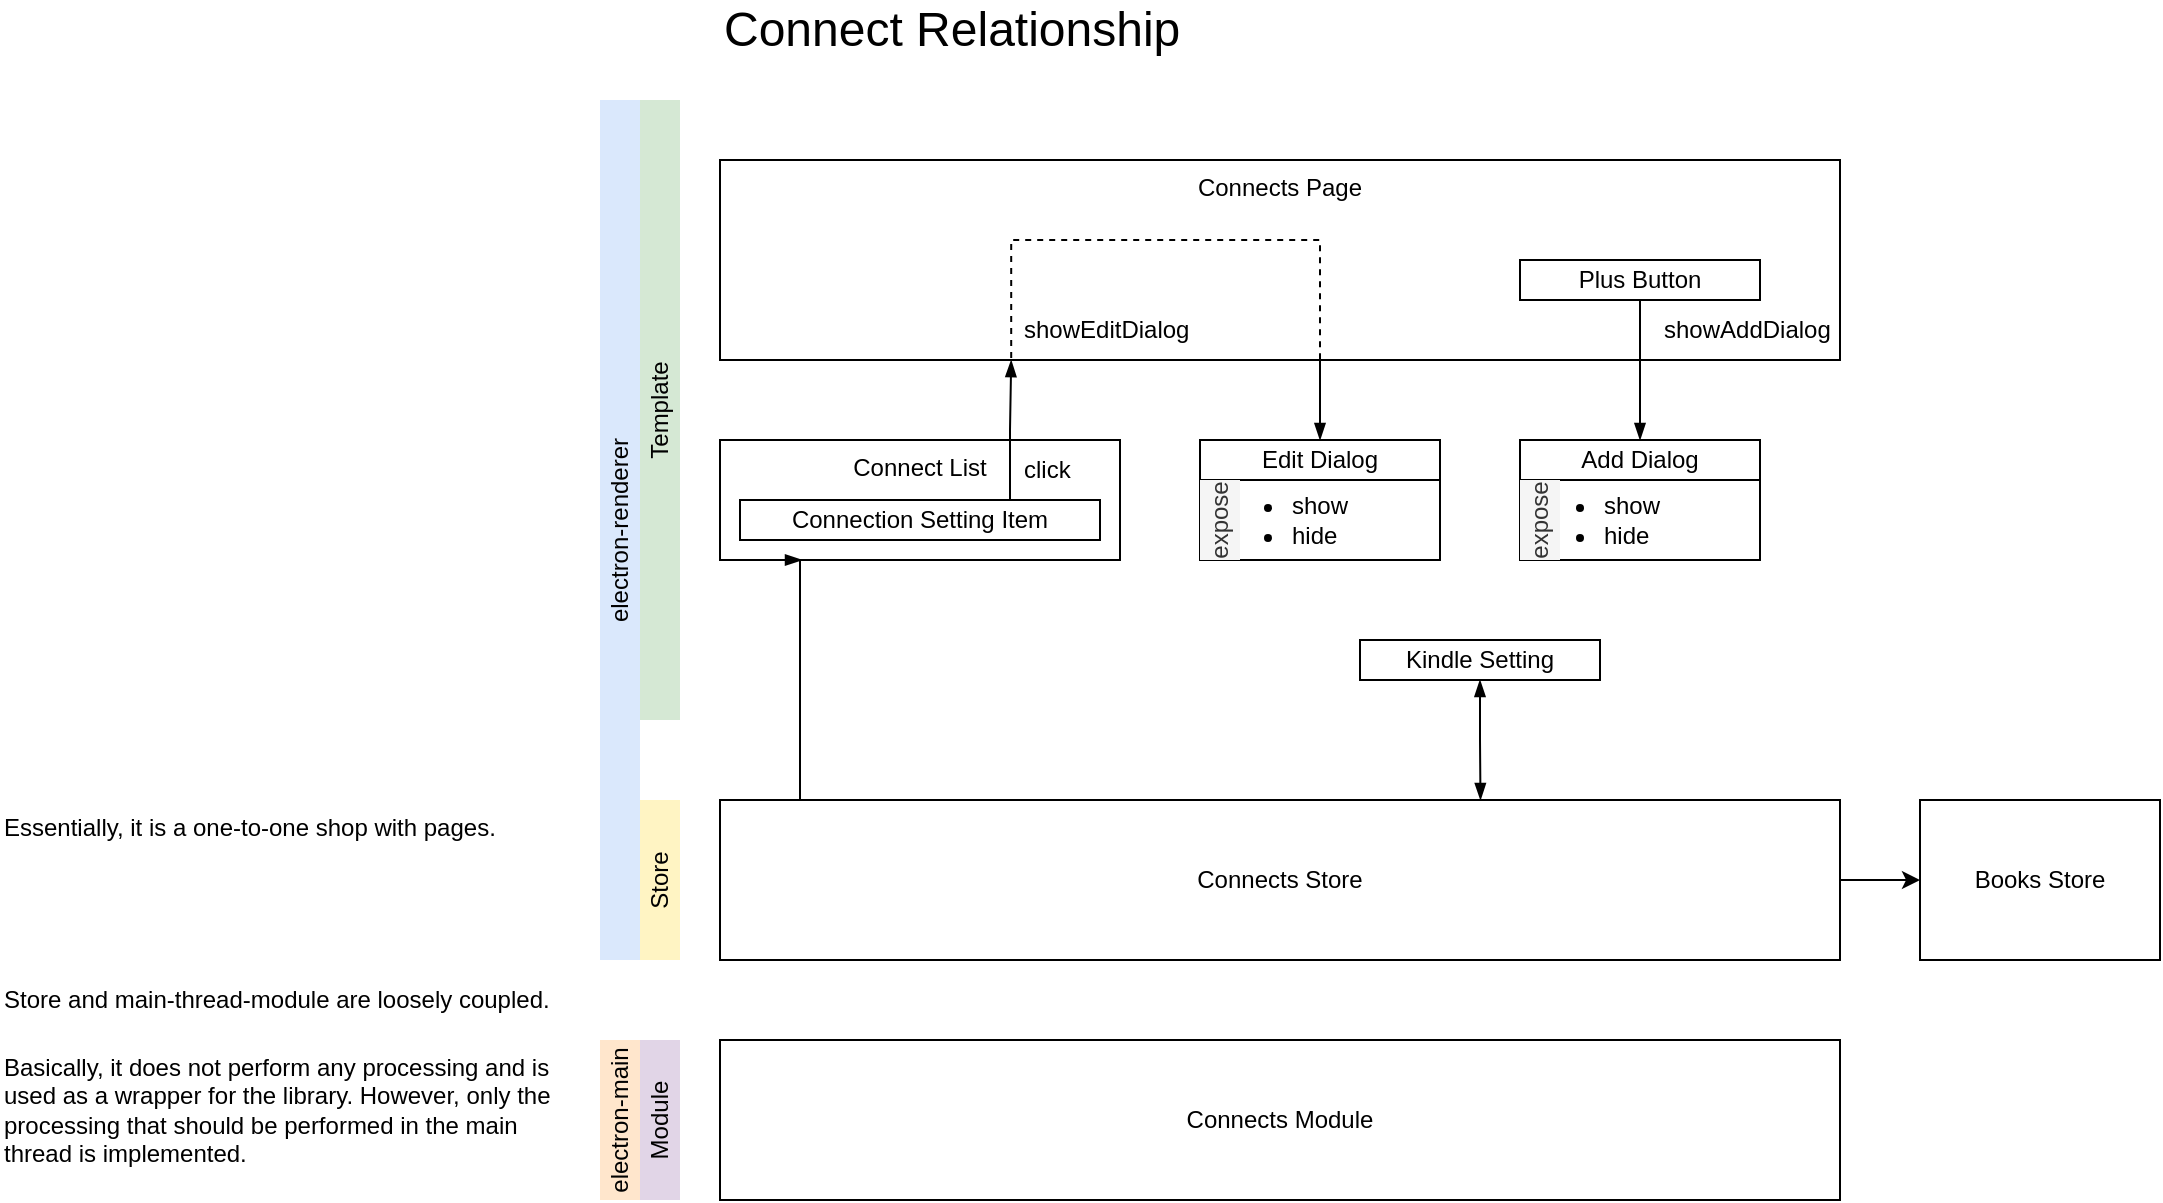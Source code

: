 <mxfile version="21.2.1" type="device">
  <diagram name="Components Relationship" id="kIjDmi0lvfg__qyG36zZ">
    <mxGraphModel dx="2142" dy="820" grid="1" gridSize="10" guides="1" tooltips="1" connect="1" arrows="1" fold="1" page="1" pageScale="1" pageWidth="800" pageHeight="800" math="0" shadow="0">
      <root>
        <mxCell id="0" />
        <mxCell id="1" parent="0" />
        <mxCell id="AwwIUiwipA0KnTxvMv0x-14" style="edgeStyle=orthogonalEdgeStyle;rounded=0;orthogonalLoop=1;jettySize=auto;html=1;endArrow=blockThin;endFill=1;" parent="1" target="AwwIUiwipA0KnTxvMv0x-4" edge="1">
          <mxGeometry relative="1" as="geometry">
            <mxPoint x="300" y="180" as="sourcePoint" />
            <Array as="points">
              <mxPoint x="300" y="200" />
              <mxPoint x="300" y="200" />
            </Array>
          </mxGeometry>
        </mxCell>
        <mxCell id="AwwIUiwipA0KnTxvMv0x-1" value="Connects Page" style="rounded=0;whiteSpace=wrap;html=1;verticalAlign=top;" parent="1" vertex="1">
          <mxGeometry y="80" width="560" height="100" as="geometry" />
        </mxCell>
        <mxCell id="AwwIUiwipA0KnTxvMv0x-2" value="Connect List" style="rounded=0;whiteSpace=wrap;html=1;verticalAlign=top;" parent="1" vertex="1">
          <mxGeometry y="220" width="200" height="60" as="geometry" />
        </mxCell>
        <mxCell id="AwwIUiwipA0KnTxvMv0x-3" value="Add Dialog" style="rounded=0;whiteSpace=wrap;html=1;" parent="1" vertex="1">
          <mxGeometry x="400" y="220" width="120" height="20" as="geometry" />
        </mxCell>
        <mxCell id="AwwIUiwipA0KnTxvMv0x-4" value="Edit Dialog" style="rounded=0;whiteSpace=wrap;html=1;" parent="1" vertex="1">
          <mxGeometry x="240" y="220" width="120" height="20" as="geometry" />
        </mxCell>
        <mxCell id="AwwIUiwipA0KnTxvMv0x-5" style="edgeStyle=orthogonalEdgeStyle;rounded=0;orthogonalLoop=1;jettySize=auto;html=1;exitX=0.5;exitY=1;exitDx=0;exitDy=0;" parent="1" source="AwwIUiwipA0KnTxvMv0x-3" target="AwwIUiwipA0KnTxvMv0x-3" edge="1">
          <mxGeometry relative="1" as="geometry" />
        </mxCell>
        <mxCell id="AwwIUiwipA0KnTxvMv0x-6" value="&lt;ul&gt;&lt;li&gt;show&lt;/li&gt;&lt;li&gt;hide&lt;/li&gt;&lt;/ul&gt;" style="rounded=0;whiteSpace=wrap;html=1;align=left;" parent="1" vertex="1">
          <mxGeometry x="400" y="240" width="120" height="40" as="geometry" />
        </mxCell>
        <mxCell id="AwwIUiwipA0KnTxvMv0x-7" value="&lt;ul&gt;&lt;li&gt;show&lt;/li&gt;&lt;li&gt;hide&lt;/li&gt;&lt;/ul&gt;" style="rounded=0;whiteSpace=wrap;html=1;align=left;spacingLeft=4;" parent="1" vertex="1">
          <mxGeometry x="240" y="240" width="120" height="40" as="geometry" />
        </mxCell>
        <mxCell id="AwwIUiwipA0KnTxvMv0x-9" style="edgeStyle=orthogonalEdgeStyle;rounded=0;orthogonalLoop=1;jettySize=auto;html=1;endArrow=blockThin;endFill=1;" parent="1" source="AwwIUiwipA0KnTxvMv0x-8" target="AwwIUiwipA0KnTxvMv0x-3" edge="1">
          <mxGeometry relative="1" as="geometry" />
        </mxCell>
        <mxCell id="AwwIUiwipA0KnTxvMv0x-8" value="Plus Button" style="rounded=0;whiteSpace=wrap;html=1;" parent="1" vertex="1">
          <mxGeometry x="400" y="130" width="120" height="20" as="geometry" />
        </mxCell>
        <mxCell id="AwwIUiwipA0KnTxvMv0x-11" style="edgeStyle=orthogonalEdgeStyle;rounded=0;orthogonalLoop=1;jettySize=auto;html=1;exitX=0.75;exitY=0;exitDx=0;exitDy=0;entryX=0.26;entryY=1.001;entryDx=0;entryDy=0;entryPerimeter=0;endArrow=blockThin;endFill=1;" parent="1" source="AwwIUiwipA0KnTxvMv0x-10" target="AwwIUiwipA0KnTxvMv0x-1" edge="1">
          <mxGeometry relative="1" as="geometry">
            <mxPoint x="145" y="160" as="targetPoint" />
          </mxGeometry>
        </mxCell>
        <mxCell id="AwwIUiwipA0KnTxvMv0x-10" value="Connection Setting Item" style="rounded=0;whiteSpace=wrap;html=1;" parent="1" vertex="1">
          <mxGeometry x="10" y="250" width="180" height="20" as="geometry" />
        </mxCell>
        <mxCell id="AwwIUiwipA0KnTxvMv0x-12" value="Connect Relationship" style="text;html=1;strokeColor=none;fillColor=none;align=left;verticalAlign=middle;whiteSpace=wrap;rounded=0;fontSize=24;" parent="1" vertex="1">
          <mxGeometry width="480" height="30" as="geometry" />
        </mxCell>
        <mxCell id="AwwIUiwipA0KnTxvMv0x-15" style="edgeStyle=orthogonalEdgeStyle;rounded=0;orthogonalLoop=1;jettySize=auto;html=1;exitX=0.26;exitY=0.99;exitDx=0;exitDy=0;exitPerimeter=0;dashed=1;startArrow=none;startFill=0;endArrow=none;endFill=0;" parent="1" source="AwwIUiwipA0KnTxvMv0x-1" edge="1">
          <mxGeometry relative="1" as="geometry">
            <mxPoint x="155" y="240" as="sourcePoint" />
            <mxPoint x="300" y="180" as="targetPoint" />
            <Array as="points">
              <mxPoint x="146" y="120" />
              <mxPoint x="300" y="120" />
            </Array>
          </mxGeometry>
        </mxCell>
        <mxCell id="AwwIUiwipA0KnTxvMv0x-16" value="showEditDialog" style="text;html=1;strokeColor=none;fillColor=none;align=left;verticalAlign=middle;whiteSpace=wrap;rounded=0;" parent="1" vertex="1">
          <mxGeometry x="150" y="160" width="90" height="10" as="geometry" />
        </mxCell>
        <mxCell id="AwwIUiwipA0KnTxvMv0x-17" value="click" style="text;html=1;strokeColor=none;fillColor=none;align=left;verticalAlign=middle;whiteSpace=wrap;rounded=0;" parent="1" vertex="1">
          <mxGeometry x="150" y="230" width="30" height="10" as="geometry" />
        </mxCell>
        <mxCell id="AwwIUiwipA0KnTxvMv0x-18" value="showAddDialog" style="text;html=1;strokeColor=none;fillColor=none;align=left;verticalAlign=middle;whiteSpace=wrap;rounded=0;" parent="1" vertex="1">
          <mxGeometry x="470" y="160" width="90" height="10" as="geometry" />
        </mxCell>
        <mxCell id="1n-bprp_4VXFrtRBFeTg-4" style="edgeStyle=orthogonalEdgeStyle;rounded=0;orthogonalLoop=1;jettySize=auto;html=1;entryX=0.679;entryY=0;entryDx=0;entryDy=0;entryPerimeter=0;endArrow=blockThin;endFill=1;startArrow=blockThin;startFill=1;" parent="1" source="AwwIUiwipA0KnTxvMv0x-20" target="AwwIUiwipA0KnTxvMv0x-21" edge="1">
          <mxGeometry relative="1" as="geometry" />
        </mxCell>
        <mxCell id="AwwIUiwipA0KnTxvMv0x-20" value="Kindle Setting" style="rounded=0;whiteSpace=wrap;html=1;" parent="1" vertex="1">
          <mxGeometry x="320" y="320" width="120" height="20" as="geometry" />
        </mxCell>
        <mxCell id="1n-bprp_4VXFrtRBFeTg-3" style="edgeStyle=orthogonalEdgeStyle;rounded=0;orthogonalLoop=1;jettySize=auto;html=1;entryX=0.205;entryY=1;entryDx=0;entryDy=0;entryPerimeter=0;endArrow=blockThin;endFill=1;" parent="1" source="AwwIUiwipA0KnTxvMv0x-21" target="AwwIUiwipA0KnTxvMv0x-2" edge="1">
          <mxGeometry relative="1" as="geometry">
            <Array as="points">
              <mxPoint x="40" y="280" />
            </Array>
          </mxGeometry>
        </mxCell>
        <mxCell id="tA3PqAxvzJVMVG8O-jBx-5" style="edgeStyle=orthogonalEdgeStyle;rounded=0;orthogonalLoop=1;jettySize=auto;html=1;entryX=0;entryY=0.5;entryDx=0;entryDy=0;" edge="1" parent="1" source="AwwIUiwipA0KnTxvMv0x-21" target="1n-bprp_4VXFrtRBFeTg-1">
          <mxGeometry relative="1" as="geometry" />
        </mxCell>
        <mxCell id="AwwIUiwipA0KnTxvMv0x-21" value="Connects Store" style="rounded=0;whiteSpace=wrap;html=1;" parent="1" vertex="1">
          <mxGeometry y="400" width="560" height="80" as="geometry" />
        </mxCell>
        <mxCell id="AwwIUiwipA0KnTxvMv0x-24" value="Template" style="rounded=0;whiteSpace=wrap;html=1;strokeColor=none;fillColor=#D5E8D4;verticalAlign=middle;horizontal=0;" parent="1" vertex="1">
          <mxGeometry x="-40" y="50" width="20" height="310" as="geometry" />
        </mxCell>
        <mxCell id="AwwIUiwipA0KnTxvMv0x-25" value="Store" style="rounded=0;whiteSpace=wrap;html=1;strokeColor=none;fillColor=#FFF4C3;horizontal=0;" parent="1" vertex="1">
          <mxGeometry x="-40" y="400" width="20" height="80" as="geometry" />
        </mxCell>
        <mxCell id="AwwIUiwipA0KnTxvMv0x-26" value="electron-renderer" style="rounded=0;whiteSpace=wrap;html=1;strokeColor=none;fillColor=#dae8fc;horizontal=0;" parent="1" vertex="1">
          <mxGeometry x="-60" y="50" width="20" height="430" as="geometry" />
        </mxCell>
        <mxCell id="AwwIUiwipA0KnTxvMv0x-27" value="electron-main" style="rounded=0;whiteSpace=wrap;html=1;strokeColor=none;fillColor=#ffe6cc;horizontal=0;" parent="1" vertex="1">
          <mxGeometry x="-60" y="520" width="20" height="80" as="geometry" />
        </mxCell>
        <mxCell id="AwwIUiwipA0KnTxvMv0x-28" value="Connects Module" style="rounded=0;whiteSpace=wrap;html=1;" parent="1" vertex="1">
          <mxGeometry y="520" width="560" height="80" as="geometry" />
        </mxCell>
        <mxCell id="1n-bprp_4VXFrtRBFeTg-1" value="Books Store" style="rounded=0;whiteSpace=wrap;html=1;" parent="1" vertex="1">
          <mxGeometry x="600" y="400" width="120" height="80" as="geometry" />
        </mxCell>
        <mxCell id="1n-bprp_4VXFrtRBFeTg-5" value="expose" style="rounded=0;whiteSpace=wrap;html=1;strokeColor=none;fillColor=#f5f5f5;horizontal=0;fontColor=#333333;" parent="1" vertex="1">
          <mxGeometry x="240" y="240" width="20" height="40" as="geometry" />
        </mxCell>
        <mxCell id="1n-bprp_4VXFrtRBFeTg-6" value="expose" style="rounded=0;whiteSpace=wrap;html=1;strokeColor=none;fillColor=#f5f5f5;horizontal=0;fontColor=#333333;" parent="1" vertex="1">
          <mxGeometry x="400" y="240" width="20" height="40" as="geometry" />
        </mxCell>
        <mxCell id="tA3PqAxvzJVMVG8O-jBx-1" value="Module" style="rounded=0;whiteSpace=wrap;html=1;strokeColor=none;fillColor=#E1D5E7;horizontal=0;fillStyle=auto;" vertex="1" parent="1">
          <mxGeometry x="-40" y="520" width="20" height="80" as="geometry" />
        </mxCell>
        <mxCell id="tA3PqAxvzJVMVG8O-jBx-3" value="Basically, it does not perform any processing and is used as a wrapper for the library. However, only the processing that should be performed in the main thread is implemented." style="text;whiteSpace=wrap;html=1;" vertex="1" parent="1">
          <mxGeometry x="-360" y="520" width="280" height="80" as="geometry" />
        </mxCell>
        <mxCell id="tA3PqAxvzJVMVG8O-jBx-4" value="Essentially, it is a one-to-one shop with pages." style="text;whiteSpace=wrap;html=1;" vertex="1" parent="1">
          <mxGeometry x="-360" y="400" width="280" height="40" as="geometry" />
        </mxCell>
        <mxCell id="tA3PqAxvzJVMVG8O-jBx-6" value="Store and main-thread-module are loosely coupled." style="text;whiteSpace=wrap;html=1;verticalAlign=middle;" vertex="1" parent="1">
          <mxGeometry x="-360" y="480" width="280" height="40" as="geometry" />
        </mxCell>
      </root>
    </mxGraphModel>
  </diagram>
</mxfile>
